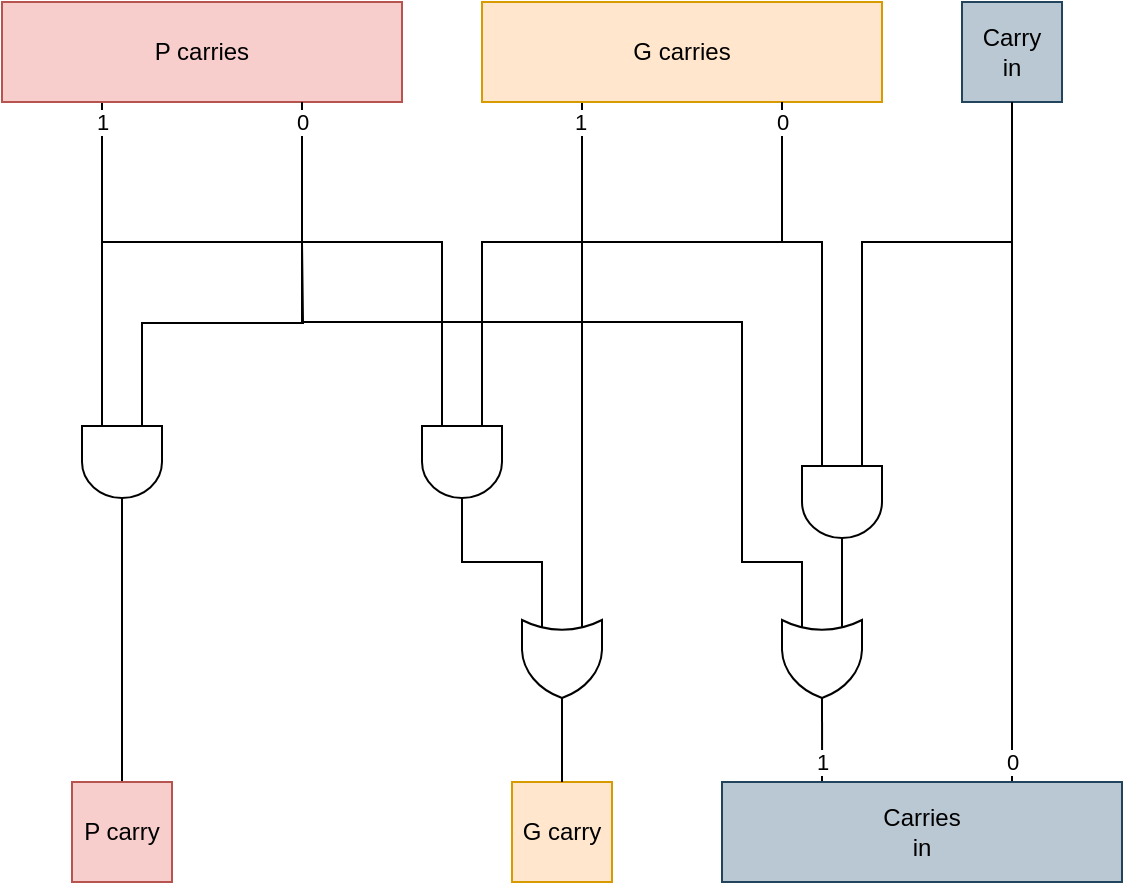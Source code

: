 <mxfile version="13.7.9" type="device"><diagram id="cWk5IYFOCSMZJWJO61ey" name="Page-1"><mxGraphModel dx="852" dy="494" grid="1" gridSize="10" guides="1" tooltips="1" connect="1" arrows="1" fold="1" page="1" pageScale="1" pageWidth="827" pageHeight="1169" math="0" shadow="0"><root><mxCell id="0"/><mxCell id="1" parent="0"/><mxCell id="ZHsvTWGFble_fmxodno7-7" style="edgeStyle=orthogonalEdgeStyle;rounded=0;orthogonalLoop=1;jettySize=auto;html=1;entryX=0.725;entryY=0.017;entryDx=0;entryDy=0;entryPerimeter=0;endArrow=none;endFill=0;" parent="1" source="2EOJnqRpspIbKIf0SFIg-3" target="2EOJnqRpspIbKIf0SFIg-5" edge="1"><mxGeometry relative="1" as="geometry"><Array as="points"/></mxGeometry></mxCell><mxCell id="ZHsvTWGFble_fmxodno7-8" value="0" style="edgeLabel;html=1;align=center;verticalAlign=middle;resizable=0;points=[];" parent="ZHsvTWGFble_fmxodno7-7" vertex="1" connectable="0"><mxGeometry x="0.969" relative="1" as="geometry"><mxPoint y="-5.73" as="offset"/></mxGeometry></mxCell><mxCell id="2EOJnqRpspIbKIf0SFIg-3" value="Carry&lt;br&gt;in" style="rounded=0;whiteSpace=wrap;html=1;fillColor=#bac8d3;strokeColor=#23445d;" parent="1" vertex="1"><mxGeometry x="600" y="40" width="50" height="50" as="geometry"/></mxCell><mxCell id="ZHsvTWGFble_fmxodno7-10" style="edgeStyle=orthogonalEdgeStyle;rounded=0;orthogonalLoop=1;jettySize=auto;html=1;exitX=0.25;exitY=0;exitDx=0;exitDy=0;endArrow=none;endFill=0;strokeColor=#000000;" parent="1" source="2EOJnqRpspIbKIf0SFIg-5" edge="1"><mxGeometry relative="1" as="geometry"><mxPoint x="530.034" y="400.0" as="targetPoint"/></mxGeometry></mxCell><mxCell id="ZHsvTWGFble_fmxodno7-16" value="1" style="edgeLabel;html=1;align=center;verticalAlign=middle;resizable=0;points=[];" parent="ZHsvTWGFble_fmxodno7-10" vertex="1" connectable="0"><mxGeometry x="-0.678" relative="1" as="geometry"><mxPoint x="-0.01" y="-5.17" as="offset"/></mxGeometry></mxCell><mxCell id="2EOJnqRpspIbKIf0SFIg-5" value="Carries&lt;br&gt;in" style="rounded=0;whiteSpace=wrap;html=1;fillColor=#bac8d3;strokeColor=#23445d;" parent="1" vertex="1"><mxGeometry x="480" y="430" width="200" height="50" as="geometry"/></mxCell><mxCell id="2EOJnqRpspIbKIf0SFIg-7" value="G carry" style="rounded=0;whiteSpace=wrap;html=1;fillColor=#ffe6cc;strokeColor=#d79b00;" parent="1" vertex="1"><mxGeometry x="375" y="430" width="50" height="50" as="geometry"/></mxCell><mxCell id="ZHsvTWGFble_fmxodno7-24" style="edgeStyle=orthogonalEdgeStyle;rounded=0;orthogonalLoop=1;jettySize=auto;html=1;exitX=0.5;exitY=0;exitDx=0;exitDy=0;entryX=1;entryY=0.5;entryDx=0;entryDy=0;entryPerimeter=0;endArrow=none;endFill=0;strokeColor=#000000;" parent="1" source="2EOJnqRpspIbKIf0SFIg-8" target="ZHsvTWGFble_fmxodno7-20" edge="1"><mxGeometry relative="1" as="geometry"/></mxCell><mxCell id="2EOJnqRpspIbKIf0SFIg-8" value="P carry" style="rounded=0;whiteSpace=wrap;html=1;fillColor=#f8cecc;strokeColor=#b85450;" parent="1" vertex="1"><mxGeometry x="155" y="430" width="50" height="50" as="geometry"/></mxCell><mxCell id="ZHsvTWGFble_fmxodno7-21" style="edgeStyle=orthogonalEdgeStyle;rounded=0;orthogonalLoop=1;jettySize=auto;html=1;exitX=0.25;exitY=1;exitDx=0;exitDy=0;endArrow=none;endFill=0;strokeColor=#000000;" parent="1" source="2EOJnqRpspIbKIf0SFIg-1" target="ZHsvTWGFble_fmxodno7-20" edge="1"><mxGeometry relative="1" as="geometry"><Array as="points"><mxPoint x="170" y="200"/><mxPoint x="170" y="200"/></Array></mxGeometry></mxCell><mxCell id="ZHsvTWGFble_fmxodno7-23" value="1" style="edgeLabel;html=1;align=center;verticalAlign=middle;resizable=0;points=[];" parent="ZHsvTWGFble_fmxodno7-21" vertex="1" connectable="0"><mxGeometry x="-0.899" relative="1" as="geometry"><mxPoint y="2.38" as="offset"/></mxGeometry></mxCell><mxCell id="2EOJnqRpspIbKIf0SFIg-1" value="P carries" style="rounded=0;whiteSpace=wrap;html=1;fillColor=#f8cecc;strokeColor=#b85450;" parent="1" vertex="1"><mxGeometry x="120" y="40" width="200" height="50" as="geometry"/></mxCell><mxCell id="ZHsvTWGFble_fmxodno7-27" style="edgeStyle=orthogonalEdgeStyle;rounded=0;orthogonalLoop=1;jettySize=auto;html=1;exitX=0.25;exitY=1;exitDx=0;exitDy=0;endArrow=none;endFill=0;strokeColor=#000000;entryX=0.014;entryY=0.25;entryDx=0;entryDy=0;entryPerimeter=0;" parent="1" source="2EOJnqRpspIbKIf0SFIg-2" target="ZHsvTWGFble_fmxodno7-26" edge="1"><mxGeometry relative="1" as="geometry"><mxPoint x="410.143" y="340" as="targetPoint"/><Array as="points"/></mxGeometry></mxCell><mxCell id="ZHsvTWGFble_fmxodno7-29" value="1" style="edgeLabel;html=1;align=center;verticalAlign=middle;resizable=0;points=[];" parent="ZHsvTWGFble_fmxodno7-27" vertex="1" connectable="0"><mxGeometry x="-0.955" y="-1" relative="1" as="geometry"><mxPoint y="4.29" as="offset"/></mxGeometry></mxCell><mxCell id="2EOJnqRpspIbKIf0SFIg-2" value="G carries" style="rounded=0;whiteSpace=wrap;html=1;fillColor=#ffe6cc;strokeColor=#d79b00;" parent="1" vertex="1"><mxGeometry x="360" y="40" width="200" height="50" as="geometry"/></mxCell><mxCell id="ZHsvTWGFble_fmxodno7-12" style="edgeStyle=orthogonalEdgeStyle;rounded=0;orthogonalLoop=1;jettySize=auto;html=1;entryX=0;entryY=0.25;entryDx=0;entryDy=0;entryPerimeter=0;endArrow=none;endFill=0;strokeColor=#000000;" parent="1" source="ZHsvTWGFble_fmxodno7-9" target="ZHsvTWGFble_fmxodno7-11" edge="1"><mxGeometry relative="1" as="geometry"/></mxCell><mxCell id="ZHsvTWGFble_fmxodno7-13" style="edgeStyle=orthogonalEdgeStyle;rounded=0;orthogonalLoop=1;jettySize=auto;html=1;exitX=0;exitY=0.25;exitDx=0;exitDy=0;exitPerimeter=0;entryX=0.5;entryY=1;entryDx=0;entryDy=0;endArrow=none;endFill=0;strokeColor=#000000;" parent="1" source="ZHsvTWGFble_fmxodno7-9" target="2EOJnqRpspIbKIf0SFIg-3" edge="1"><mxGeometry relative="1" as="geometry"><Array as="points"><mxPoint x="550" y="160"/><mxPoint x="625" y="160"/></Array></mxGeometry></mxCell><mxCell id="ZHsvTWGFble_fmxodno7-14" style="edgeStyle=orthogonalEdgeStyle;rounded=0;orthogonalLoop=1;jettySize=auto;html=1;exitX=0;exitY=0.75;exitDx=0;exitDy=0;exitPerimeter=0;entryX=0.75;entryY=1;entryDx=0;entryDy=0;endArrow=none;endFill=0;strokeColor=#000000;" parent="1" source="ZHsvTWGFble_fmxodno7-9" target="2EOJnqRpspIbKIf0SFIg-2" edge="1"><mxGeometry relative="1" as="geometry"><Array as="points"><mxPoint x="530" y="160"/><mxPoint x="510" y="160"/></Array></mxGeometry></mxCell><mxCell id="ZHsvTWGFble_fmxodno7-17" value="0" style="edgeLabel;html=1;align=center;verticalAlign=middle;resizable=0;points=[];" parent="ZHsvTWGFble_fmxodno7-14" vertex="1" connectable="0"><mxGeometry x="0.945" y="1" relative="1" as="geometry"><mxPoint x="1" y="4.76" as="offset"/></mxGeometry></mxCell><mxCell id="ZHsvTWGFble_fmxodno7-9" value="" style="verticalLabelPosition=bottom;shadow=0;dashed=0;align=center;html=1;verticalAlign=top;shape=mxgraph.electrical.logic_gates.logic_gate;operation=and;direction=south;" parent="1" vertex="1"><mxGeometry x="520" y="260" width="40" height="60" as="geometry"/></mxCell><mxCell id="ZHsvTWGFble_fmxodno7-15" style="edgeStyle=orthogonalEdgeStyle;rounded=0;orthogonalLoop=1;jettySize=auto;html=1;exitX=0;exitY=0.75;exitDx=0;exitDy=0;exitPerimeter=0;entryX=0.75;entryY=1;entryDx=0;entryDy=0;endArrow=none;endFill=0;strokeColor=#000000;" parent="1" source="ZHsvTWGFble_fmxodno7-11" target="2EOJnqRpspIbKIf0SFIg-1" edge="1"><mxGeometry relative="1" as="geometry"><Array as="points"><mxPoint x="520" y="320"/><mxPoint x="490" y="320"/><mxPoint x="490" y="200"/><mxPoint x="270" y="200"/></Array></mxGeometry></mxCell><mxCell id="ZHsvTWGFble_fmxodno7-18" value="0" style="edgeLabel;html=1;align=center;verticalAlign=middle;resizable=0;points=[];" parent="ZHsvTWGFble_fmxodno7-15" vertex="1" connectable="0"><mxGeometry x="0.968" relative="1" as="geometry"><mxPoint y="1.9" as="offset"/></mxGeometry></mxCell><mxCell id="ZHsvTWGFble_fmxodno7-11" value="" style="verticalLabelPosition=bottom;shadow=0;dashed=0;align=center;html=1;verticalAlign=top;shape=mxgraph.electrical.logic_gates.logic_gate;operation=or;direction=south;" parent="1" vertex="1"><mxGeometry x="510" y="340" width="40" height="60" as="geometry"/></mxCell><mxCell id="ZHsvTWGFble_fmxodno7-22" style="edgeStyle=orthogonalEdgeStyle;rounded=0;orthogonalLoop=1;jettySize=auto;html=1;exitX=0;exitY=0.25;exitDx=0;exitDy=0;exitPerimeter=0;endArrow=none;endFill=0;strokeColor=#000000;" parent="1" source="ZHsvTWGFble_fmxodno7-20" edge="1"><mxGeometry relative="1" as="geometry"><mxPoint x="270" y="160" as="targetPoint"/></mxGeometry></mxCell><mxCell id="ZHsvTWGFble_fmxodno7-20" value="" style="verticalLabelPosition=bottom;shadow=0;dashed=0;align=center;html=1;verticalAlign=top;shape=mxgraph.electrical.logic_gates.logic_gate;operation=and;direction=south;" parent="1" vertex="1"><mxGeometry x="160" y="240" width="40" height="60" as="geometry"/></mxCell><mxCell id="ZHsvTWGFble_fmxodno7-28" style="edgeStyle=orthogonalEdgeStyle;rounded=0;orthogonalLoop=1;jettySize=auto;html=1;exitX=1;exitY=0.5;exitDx=0;exitDy=0;exitPerimeter=0;entryX=0.5;entryY=0;entryDx=0;entryDy=0;endArrow=none;endFill=0;strokeColor=#000000;" parent="1" source="ZHsvTWGFble_fmxodno7-26" target="2EOJnqRpspIbKIf0SFIg-7" edge="1"><mxGeometry relative="1" as="geometry"/></mxCell><mxCell id="ZHsvTWGFble_fmxodno7-26" value="" style="verticalLabelPosition=bottom;shadow=0;dashed=0;align=center;html=1;verticalAlign=top;shape=mxgraph.electrical.logic_gates.logic_gate;operation=or;direction=south;" parent="1" vertex="1"><mxGeometry x="380" y="340" width="40" height="60" as="geometry"/></mxCell><mxCell id="ZHsvTWGFble_fmxodno7-32" style="edgeStyle=orthogonalEdgeStyle;rounded=0;orthogonalLoop=1;jettySize=auto;html=1;exitX=1;exitY=0.5;exitDx=0;exitDy=0;exitPerimeter=0;entryX=0;entryY=0.75;entryDx=0;entryDy=0;entryPerimeter=0;endArrow=none;endFill=0;strokeColor=#000000;" parent="1" source="ZHsvTWGFble_fmxodno7-31" target="ZHsvTWGFble_fmxodno7-26" edge="1"><mxGeometry relative="1" as="geometry"/></mxCell><mxCell id="ZHsvTWGFble_fmxodno7-33" style="edgeStyle=orthogonalEdgeStyle;rounded=0;orthogonalLoop=1;jettySize=auto;html=1;exitX=0;exitY=0.75;exitDx=0;exitDy=0;exitPerimeter=0;endArrow=none;endFill=0;strokeColor=#000000;" parent="1" source="ZHsvTWGFble_fmxodno7-31" edge="1"><mxGeometry relative="1" as="geometry"><mxPoint x="170" y="110.0" as="targetPoint"/><Array as="points"><mxPoint x="340" y="160"/><mxPoint x="170" y="160"/></Array></mxGeometry></mxCell><mxCell id="ZHsvTWGFble_fmxodno7-34" style="edgeStyle=orthogonalEdgeStyle;rounded=0;orthogonalLoop=1;jettySize=auto;html=1;exitX=0;exitY=0.25;exitDx=0;exitDy=0;exitPerimeter=0;endArrow=none;endFill=0;strokeColor=#000000;" parent="1" source="ZHsvTWGFble_fmxodno7-31" edge="1"><mxGeometry relative="1" as="geometry"><mxPoint x="510" y="130" as="targetPoint"/><Array as="points"><mxPoint x="360" y="160"/><mxPoint x="510" y="160"/></Array></mxGeometry></mxCell><mxCell id="ZHsvTWGFble_fmxodno7-31" value="" style="verticalLabelPosition=bottom;shadow=0;dashed=0;align=center;html=1;verticalAlign=top;shape=mxgraph.electrical.logic_gates.logic_gate;operation=and;direction=south;" parent="1" vertex="1"><mxGeometry x="330" y="240" width="40" height="60" as="geometry"/></mxCell></root></mxGraphModel></diagram></mxfile>